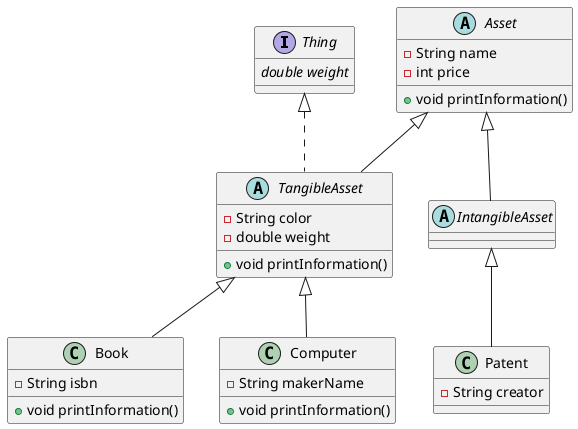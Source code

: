 @startuml

interface Thing {
{abstract}double weight
}

abstract class Asset {
-String name
-int price
+void printInformation()
}

abstract class TangibleAsset extends Asset implements Thing {
-String color
-double weight
+void printInformation()
}

abstract class IntangibleAsset extends Asset {
}

class Book extends TangibleAsset {
-String isbn
+void printInformation()
}

class Computer extends TangibleAsset {
-String makerName
+void printInformation()
}

class Patent extends IntangibleAsset {
-String creator
}

@enduml